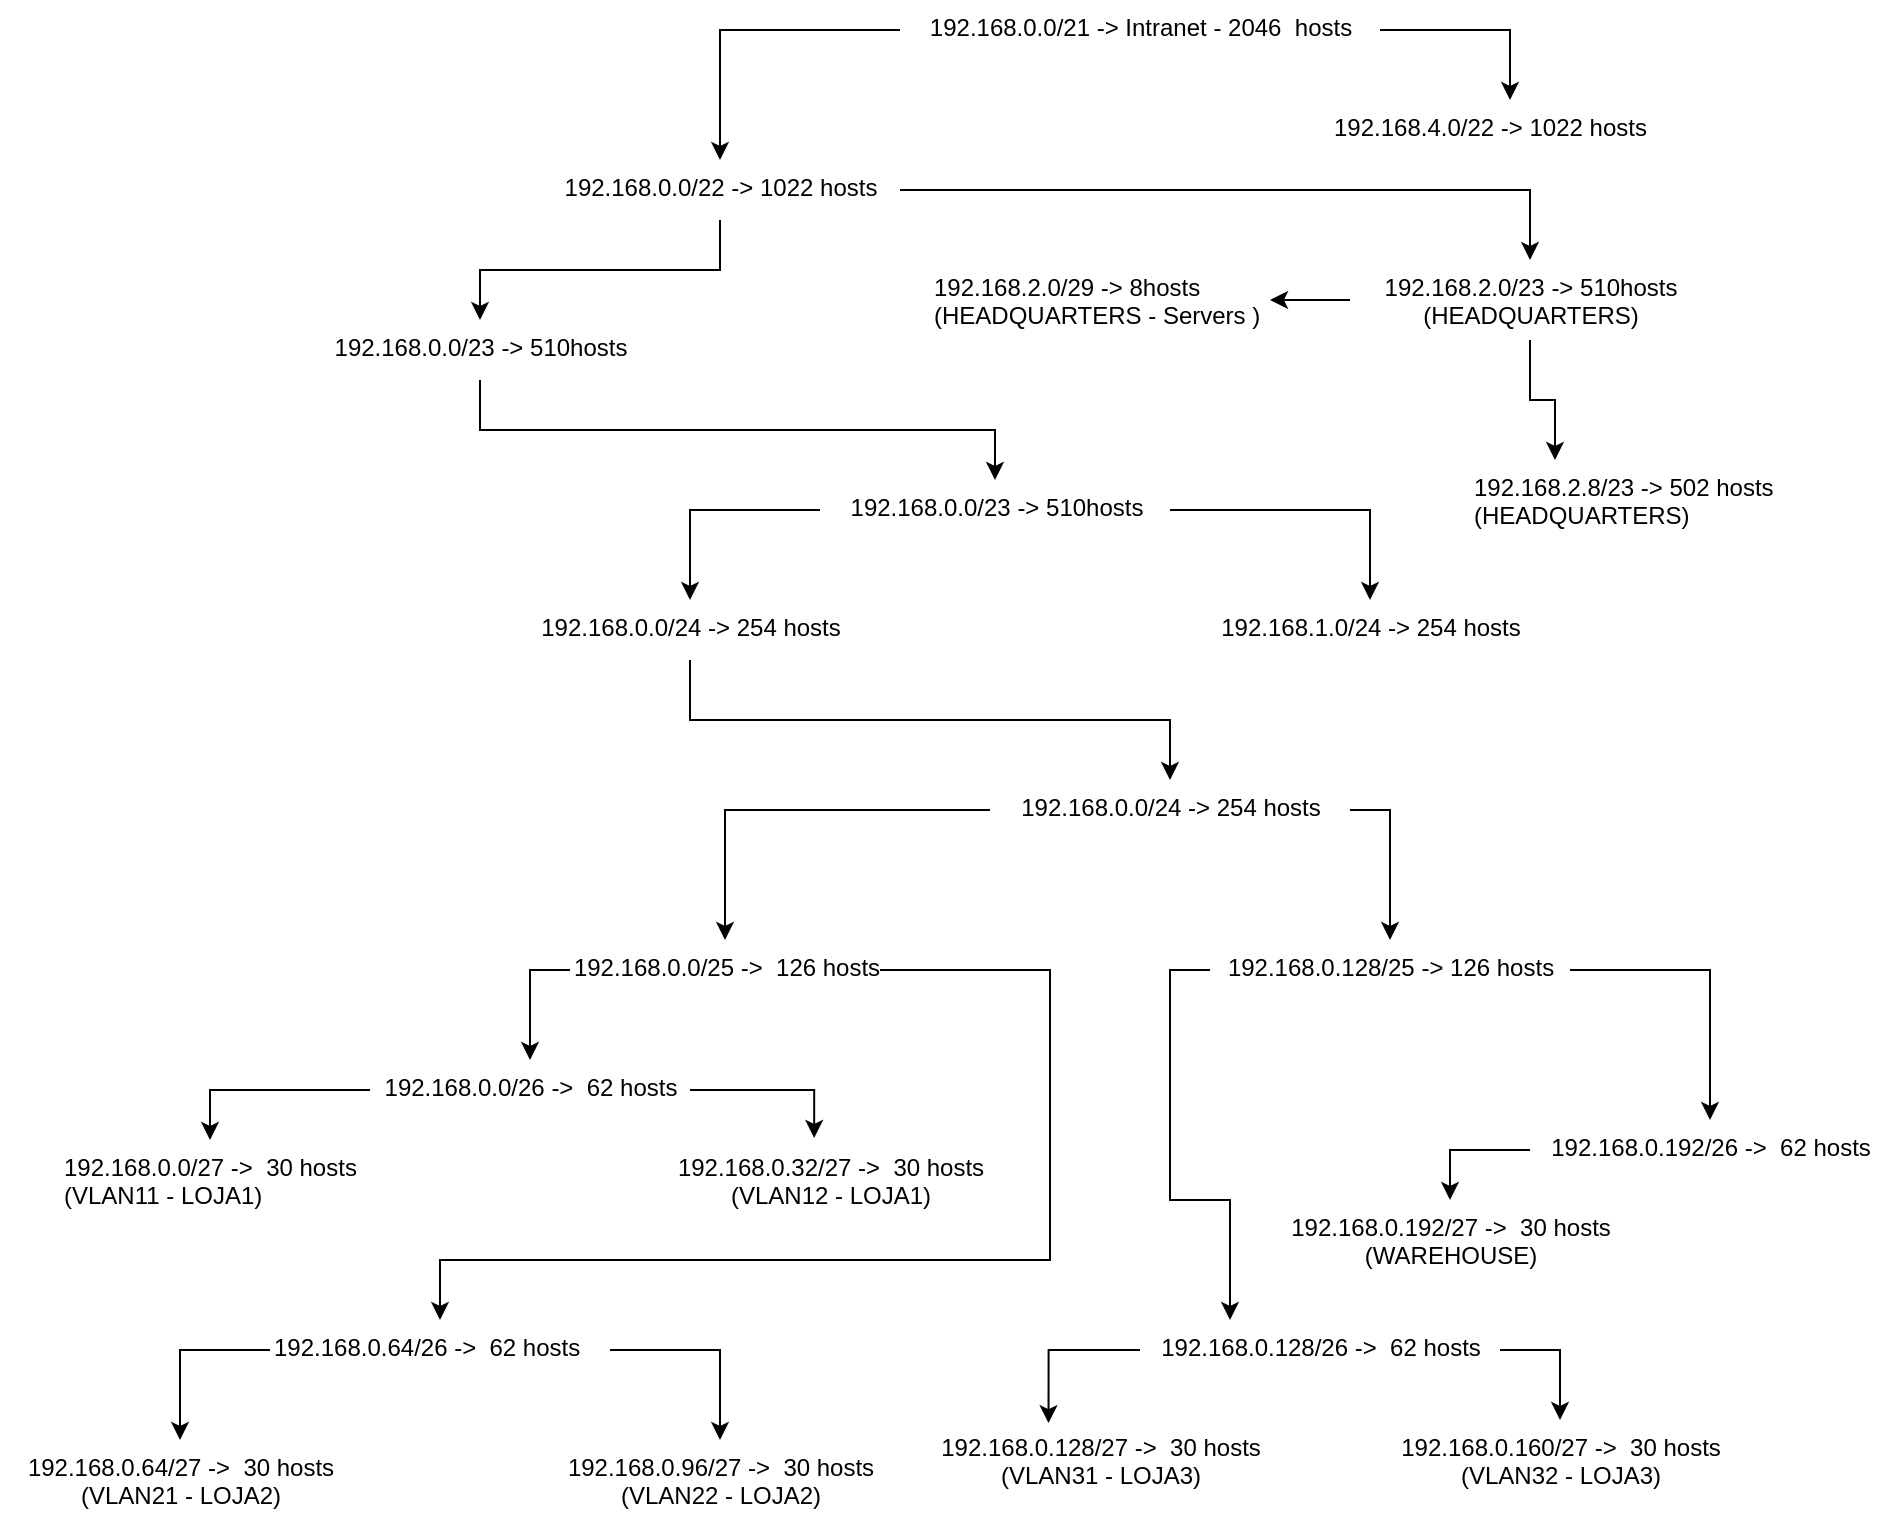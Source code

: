 <mxfile version="12.9.10" type="device"><diagram id="wgn0320J3_-GZnYqrQ6n" name="Page-1"><mxGraphModel dx="2489" dy="772" grid="1" gridSize="10" guides="1" tooltips="1" connect="1" arrows="1" fold="1" page="1" pageScale="1" pageWidth="850" pageHeight="1100" math="0" shadow="0"><root><mxCell id="0"/><mxCell id="1" parent="0"/><mxCell id="g1Eu9QvkhInnAbp2oMG0-14" style="edgeStyle=orthogonalEdgeStyle;rounded=0;orthogonalLoop=1;jettySize=auto;html=1;exitX=0;exitY=0.5;exitDx=0;exitDy=0;" parent="1" source="g1Eu9QvkhInnAbp2oMG0-1" target="g1Eu9QvkhInnAbp2oMG0-2" edge="1"><mxGeometry relative="1" as="geometry"/></mxCell><mxCell id="g1Eu9QvkhInnAbp2oMG0-15" style="edgeStyle=orthogonalEdgeStyle;rounded=0;orthogonalLoop=1;jettySize=auto;html=1;exitX=1;exitY=0.5;exitDx=0;exitDy=0;entryX=0.5;entryY=0;entryDx=0;entryDy=0;" parent="1" source="g1Eu9QvkhInnAbp2oMG0-1" target="g1Eu9QvkhInnAbp2oMG0-3" edge="1"><mxGeometry relative="1" as="geometry"/></mxCell><mxCell id="g1Eu9QvkhInnAbp2oMG0-1" value="192.168.0.0/21 -&amp;gt; Intranet - 2046&amp;nbsp; hosts" style="text;html=1;align=center;" parent="1" vertex="1"><mxGeometry x="305" width="240" height="30" as="geometry"/></mxCell><mxCell id="g1Eu9QvkhInnAbp2oMG0-16" style="edgeStyle=orthogonalEdgeStyle;rounded=0;orthogonalLoop=1;jettySize=auto;html=1;entryX=0.5;entryY=0;entryDx=0;entryDy=0;" parent="1" source="g1Eu9QvkhInnAbp2oMG0-2" edge="1" target="g1Eu9QvkhInnAbp2oMG0-4"><mxGeometry relative="1" as="geometry"><mxPoint x="80" y="150" as="targetPoint"/></mxGeometry></mxCell><mxCell id="g1Eu9QvkhInnAbp2oMG0-17" style="edgeStyle=orthogonalEdgeStyle;rounded=0;orthogonalLoop=1;jettySize=auto;html=1;exitX=1;exitY=0.5;exitDx=0;exitDy=0;entryX=0.5;entryY=0;entryDx=0;entryDy=0;" parent="1" source="g1Eu9QvkhInnAbp2oMG0-2" target="g1Eu9QvkhInnAbp2oMG0-5" edge="1"><mxGeometry relative="1" as="geometry"/></mxCell><mxCell id="g1Eu9QvkhInnAbp2oMG0-2" value="192.168.0.0/22 -&amp;gt; 1022 hosts" style="text;html=1;align=center;" parent="1" vertex="1"><mxGeometry x="125" y="80" width="180" height="30" as="geometry"/></mxCell><mxCell id="g1Eu9QvkhInnAbp2oMG0-3" value="192.168.4.0/22 -&gt; 1022 hosts" style="text;html=1;" parent="1" vertex="1"><mxGeometry x="520" y="50" width="180" height="30" as="geometry"/></mxCell><mxCell id="g1Eu9QvkhInnAbp2oMG0-18" style="edgeStyle=orthogonalEdgeStyle;rounded=0;orthogonalLoop=1;jettySize=auto;html=1;exitX=0.5;exitY=1;exitDx=0;exitDy=0;entryX=0.5;entryY=0;entryDx=0;entryDy=0;" parent="1" source="g1Eu9QvkhInnAbp2oMG0-4" target="g1Eu9QvkhInnAbp2oMG0-6" edge="1"><mxGeometry relative="1" as="geometry"/></mxCell><mxCell id="g1Eu9QvkhInnAbp2oMG0-4" value="192.168.0.0/23 -&amp;gt; 510hosts" style="text;html=1;align=center;" parent="1" vertex="1"><mxGeometry x="10" y="160" width="170" height="30" as="geometry"/></mxCell><mxCell id="q3M6HvtSHlBUnXQoupsl-4" style="edgeStyle=orthogonalEdgeStyle;rounded=0;orthogonalLoop=1;jettySize=auto;html=1;entryX=1;entryY=0.5;entryDx=0;entryDy=0;exitX=0;exitY=0.5;exitDx=0;exitDy=0;" parent="1" source="g1Eu9QvkhInnAbp2oMG0-5" edge="1" target="q3M6HvtSHlBUnXQoupsl-5"><mxGeometry relative="1" as="geometry"><mxPoint x="750" y="150" as="targetPoint"/></mxGeometry></mxCell><mxCell id="q3M6HvtSHlBUnXQoupsl-7" style="edgeStyle=orthogonalEdgeStyle;rounded=0;orthogonalLoop=1;jettySize=auto;html=1;exitX=0.5;exitY=1;exitDx=0;exitDy=0;entryX=0.25;entryY=0;entryDx=0;entryDy=0;" parent="1" source="g1Eu9QvkhInnAbp2oMG0-5" edge="1" target="q3M6HvtSHlBUnXQoupsl-8"><mxGeometry relative="1" as="geometry"><mxPoint x="710" y="240" as="targetPoint"/></mxGeometry></mxCell><mxCell id="g1Eu9QvkhInnAbp2oMG0-5" value="192.168.2.0/23 -&amp;gt; 510hosts&lt;br&gt;(HEADQUARTERS)" style="text;html=1;align=center;" parent="1" vertex="1"><mxGeometry x="530" y="130" width="180" height="40" as="geometry"/></mxCell><mxCell id="g1Eu9QvkhInnAbp2oMG0-19" style="edgeStyle=orthogonalEdgeStyle;rounded=0;orthogonalLoop=1;jettySize=auto;html=1;exitX=0;exitY=0.5;exitDx=0;exitDy=0;" parent="1" source="g1Eu9QvkhInnAbp2oMG0-6" target="g1Eu9QvkhInnAbp2oMG0-7" edge="1"><mxGeometry relative="1" as="geometry"/></mxCell><mxCell id="g1Eu9QvkhInnAbp2oMG0-21" style="edgeStyle=orthogonalEdgeStyle;rounded=0;orthogonalLoop=1;jettySize=auto;html=1;entryX=0.5;entryY=0;entryDx=0;entryDy=0;" parent="1" source="g1Eu9QvkhInnAbp2oMG0-6" target="g1Eu9QvkhInnAbp2oMG0-8" edge="1"><mxGeometry relative="1" as="geometry"/></mxCell><mxCell id="g1Eu9QvkhInnAbp2oMG0-6" value="192.168.0.0/23 -&amp;gt; 510hosts" style="text;html=1;align=center;" parent="1" vertex="1"><mxGeometry x="265" y="240" width="175" height="30" as="geometry"/></mxCell><mxCell id="g1Eu9QvkhInnAbp2oMG0-22" style="edgeStyle=orthogonalEdgeStyle;rounded=0;orthogonalLoop=1;jettySize=auto;html=1;exitX=0.5;exitY=1;exitDx=0;exitDy=0;entryX=0.5;entryY=0;entryDx=0;entryDy=0;" parent="1" source="g1Eu9QvkhInnAbp2oMG0-7" target="g1Eu9QvkhInnAbp2oMG0-9" edge="1"><mxGeometry relative="1" as="geometry"/></mxCell><mxCell id="g1Eu9QvkhInnAbp2oMG0-7" value="192.168.0.0/24 -&amp;gt; 254 hosts" style="text;html=1;align=center;" parent="1" vertex="1"><mxGeometry x="110" y="300" width="180" height="30" as="geometry"/></mxCell><mxCell id="g1Eu9QvkhInnAbp2oMG0-8" value="192.168.1.0/24 -&amp;gt; 254 hosts" style="text;html=1;align=center;" parent="1" vertex="1"><mxGeometry x="450" y="300" width="180" height="30" as="geometry"/></mxCell><mxCell id="g1Eu9QvkhInnAbp2oMG0-46" style="edgeStyle=orthogonalEdgeStyle;rounded=0;orthogonalLoop=1;jettySize=auto;html=1;entryX=0.5;entryY=0;entryDx=0;entryDy=0;" parent="1" source="g1Eu9QvkhInnAbp2oMG0-9" target="g1Eu9QvkhInnAbp2oMG0-10" edge="1"><mxGeometry relative="1" as="geometry"/></mxCell><mxCell id="g1Eu9QvkhInnAbp2oMG0-47" style="edgeStyle=orthogonalEdgeStyle;rounded=0;orthogonalLoop=1;jettySize=auto;html=1;exitX=1;exitY=0.5;exitDx=0;exitDy=0;entryX=0.5;entryY=0;entryDx=0;entryDy=0;" parent="1" source="g1Eu9QvkhInnAbp2oMG0-9" target="g1Eu9QvkhInnAbp2oMG0-11" edge="1"><mxGeometry relative="1" as="geometry"/></mxCell><mxCell id="g1Eu9QvkhInnAbp2oMG0-9" value="192.168.0.0/24 -&amp;gt; 254 hosts" style="text;html=1;align=center;" parent="1" vertex="1"><mxGeometry x="350" y="390" width="180" height="30" as="geometry"/></mxCell><mxCell id="g1Eu9QvkhInnAbp2oMG0-27" style="edgeStyle=orthogonalEdgeStyle;rounded=0;orthogonalLoop=1;jettySize=auto;html=1;exitX=1;exitY=0.5;exitDx=0;exitDy=0;entryX=0.5;entryY=0;entryDx=0;entryDy=0;" parent="1" source="g1Eu9QvkhInnAbp2oMG0-10" edge="1" target="g1Eu9QvkhInnAbp2oMG0-24"><mxGeometry relative="1" as="geometry"><mxPoint x="450" y="555" as="targetPoint"/><mxPoint x="370" y="450" as="sourcePoint"/><Array as="points"><mxPoint x="380" y="485"/><mxPoint x="380" y="630"/><mxPoint x="75" y="630"/></Array></mxGeometry></mxCell><mxCell id="g1Eu9QvkhInnAbp2oMG0-35" style="edgeStyle=orthogonalEdgeStyle;rounded=0;orthogonalLoop=1;jettySize=auto;html=1;exitX=0;exitY=0.5;exitDx=0;exitDy=0;" parent="1" source="g1Eu9QvkhInnAbp2oMG0-10" target="g1Eu9QvkhInnAbp2oMG0-23" edge="1"><mxGeometry relative="1" as="geometry"/></mxCell><mxCell id="g1Eu9QvkhInnAbp2oMG0-10" value="192.168.0.0/25 -&amp;gt;&amp;nbsp; 126 hosts" style="text;html=1;align=center;" parent="1" vertex="1"><mxGeometry x="140" y="470" width="155" height="30" as="geometry"/></mxCell><mxCell id="g1Eu9QvkhInnAbp2oMG0-53" style="edgeStyle=orthogonalEdgeStyle;rounded=0;orthogonalLoop=1;jettySize=auto;html=1;exitX=0;exitY=0.5;exitDx=0;exitDy=0;entryX=0.25;entryY=0;entryDx=0;entryDy=0;" parent="1" source="g1Eu9QvkhInnAbp2oMG0-11" target="g1Eu9QvkhInnAbp2oMG0-52" edge="1"><mxGeometry relative="1" as="geometry"><Array as="points"><mxPoint x="440" y="485"/><mxPoint x="440" y="600"/><mxPoint x="470" y="600"/></Array></mxGeometry></mxCell><mxCell id="g1Eu9QvkhInnAbp2oMG0-61" style="edgeStyle=orthogonalEdgeStyle;rounded=0;orthogonalLoop=1;jettySize=auto;html=1;exitX=1;exitY=0.5;exitDx=0;exitDy=0;" parent="1" source="g1Eu9QvkhInnAbp2oMG0-11" edge="1" target="g1Eu9QvkhInnAbp2oMG0-62"><mxGeometry relative="1" as="geometry"><mxPoint x="1859" y="550" as="targetPoint"/></mxGeometry></mxCell><mxCell id="g1Eu9QvkhInnAbp2oMG0-11" value="192.168.0.128/25 -&amp;gt; 126 hosts" style="text;html=1;align=center;" parent="1" vertex="1"><mxGeometry x="460" y="470" width="180" height="30" as="geometry"/></mxCell><mxCell id="g1Eu9QvkhInnAbp2oMG0-34" style="edgeStyle=orthogonalEdgeStyle;rounded=0;orthogonalLoop=1;jettySize=auto;html=1;exitX=1;exitY=0.5;exitDx=0;exitDy=0;entryX=0.456;entryY=-0.025;entryDx=0;entryDy=0;entryPerimeter=0;" parent="1" source="g1Eu9QvkhInnAbp2oMG0-23" target="g1Eu9QvkhInnAbp2oMG0-32" edge="1"><mxGeometry relative="1" as="geometry"/></mxCell><mxCell id="g1Eu9QvkhInnAbp2oMG0-38" style="edgeStyle=orthogonalEdgeStyle;rounded=0;orthogonalLoop=1;jettySize=auto;html=1;entryX=0.5;entryY=0;entryDx=0;entryDy=0;" parent="1" source="g1Eu9QvkhInnAbp2oMG0-23" edge="1" target="g1Eu9QvkhInnAbp2oMG0-31"><mxGeometry relative="1" as="geometry"><mxPoint x="-390" y="630" as="targetPoint"/></mxGeometry></mxCell><mxCell id="g1Eu9QvkhInnAbp2oMG0-23" value="192.168.0.0/26 -&amp;gt;&amp;nbsp; 62 hosts" style="text;html=1;align=center;" parent="1" vertex="1"><mxGeometry x="40" y="530" width="160" height="30" as="geometry"/></mxCell><mxCell id="g1Eu9QvkhInnAbp2oMG0-39" style="edgeStyle=orthogonalEdgeStyle;rounded=0;orthogonalLoop=1;jettySize=auto;html=1;exitX=0;exitY=0.5;exitDx=0;exitDy=0;entryX=0.5;entryY=0;entryDx=0;entryDy=0;" parent="1" source="g1Eu9QvkhInnAbp2oMG0-24" edge="1" target="g1Eu9QvkhInnAbp2oMG0-40"><mxGeometry relative="1" as="geometry"><mxPoint x="270" y="620" as="targetPoint"/></mxGeometry></mxCell><mxCell id="g1Eu9QvkhInnAbp2oMG0-42" style="edgeStyle=orthogonalEdgeStyle;rounded=0;orthogonalLoop=1;jettySize=auto;html=1;exitX=1;exitY=0.5;exitDx=0;exitDy=0;entryX=0.5;entryY=0;entryDx=0;entryDy=0;" parent="1" source="g1Eu9QvkhInnAbp2oMG0-24" edge="1" target="g1Eu9QvkhInnAbp2oMG0-41"><mxGeometry relative="1" as="geometry"><mxPoint x="680" y="600" as="targetPoint"/></mxGeometry></mxCell><mxCell id="g1Eu9QvkhInnAbp2oMG0-24" value="192.168.0.64/26 -&amp;gt;&amp;nbsp; 62 hosts" style="text;html=1;" parent="1" vertex="1"><mxGeometry x="-10" y="660" width="170" height="30" as="geometry"/></mxCell><mxCell id="g1Eu9QvkhInnAbp2oMG0-31" value="192.168.0.0/27 -&amp;gt;&amp;nbsp; 30 hosts&lt;br&gt;(VLAN11 - LOJA1)" style="text;html=1;" parent="1" vertex="1"><mxGeometry x="-115" y="570" width="150" height="40" as="geometry"/></mxCell><mxCell id="g1Eu9QvkhInnAbp2oMG0-32" value="192.168.0.32/27 -&amp;gt;&amp;nbsp; 30 hosts&lt;br&gt;(VLAN12 - LOJA1)" style="text;html=1;align=center;" parent="1" vertex="1"><mxGeometry x="180" y="570" width="180" height="40" as="geometry"/></mxCell><mxCell id="g1Eu9QvkhInnAbp2oMG0-40" value="192.168.0.64/27 -&amp;gt;&amp;nbsp; 30 hosts&lt;br&gt;(VLAN21 - LOJA2)" style="text;html=1;align=center;" parent="1" vertex="1"><mxGeometry x="-145" y="720" width="180" height="40" as="geometry"/></mxCell><mxCell id="g1Eu9QvkhInnAbp2oMG0-41" value="192.168.0.96/27 -&amp;gt;&amp;nbsp; 30 hosts&lt;br&gt;(VLAN22 - LOJA2)" style="text;html=1;align=center;" parent="1" vertex="1"><mxGeometry x="125" y="720" width="180" height="40" as="geometry"/></mxCell><mxCell id="g1Eu9QvkhInnAbp2oMG0-59" style="edgeStyle=orthogonalEdgeStyle;rounded=0;orthogonalLoop=1;jettySize=auto;html=1;exitX=0;exitY=0.5;exitDx=0;exitDy=0;entryX=0.357;entryY=0.039;entryDx=0;entryDy=0;entryPerimeter=0;" parent="1" source="g1Eu9QvkhInnAbp2oMG0-52" target="g1Eu9QvkhInnAbp2oMG0-54" edge="1"><mxGeometry relative="1" as="geometry"/></mxCell><mxCell id="g1Eu9QvkhInnAbp2oMG0-60" style="edgeStyle=orthogonalEdgeStyle;rounded=0;orthogonalLoop=1;jettySize=auto;html=1;entryX=0.5;entryY=0;entryDx=0;entryDy=0;exitX=1;exitY=0.5;exitDx=0;exitDy=0;" parent="1" source="g1Eu9QvkhInnAbp2oMG0-52" edge="1" target="g1Eu9QvkhInnAbp2oMG0-55"><mxGeometry relative="1" as="geometry"><mxPoint x="1300" y="610" as="targetPoint"/></mxGeometry></mxCell><mxCell id="g1Eu9QvkhInnAbp2oMG0-52" value="192.168.0.128/26 -&amp;gt;&amp;nbsp; 62 hosts" style="text;html=1;align=center;" parent="1" vertex="1"><mxGeometry x="425" y="660" width="180" height="30" as="geometry"/></mxCell><mxCell id="g1Eu9QvkhInnAbp2oMG0-54" value="192.168.0.128/27 -&amp;gt;&amp;nbsp; 30 hosts&lt;br&gt;(VLAN31 - LOJA3)" style="text;html=1;align=center;" parent="1" vertex="1"><mxGeometry x="315" y="710" width="180" height="40" as="geometry"/></mxCell><mxCell id="g1Eu9QvkhInnAbp2oMG0-55" value="192.168.0.160/27 -&amp;gt;&amp;nbsp; 30 hosts&lt;br&gt;(VLAN32 - LOJA3)" style="text;html=1;align=center;" parent="1" vertex="1"><mxGeometry x="545" y="710" width="180" height="40" as="geometry"/></mxCell><mxCell id="g1Eu9QvkhInnAbp2oMG0-63" style="edgeStyle=orthogonalEdgeStyle;rounded=0;orthogonalLoop=1;jettySize=auto;html=1;exitX=0;exitY=0.5;exitDx=0;exitDy=0;entryX=0.5;entryY=0;entryDx=0;entryDy=0;" parent="1" source="g1Eu9QvkhInnAbp2oMG0-62" edge="1" target="g1Eu9QvkhInnAbp2oMG0-64"><mxGeometry relative="1" as="geometry"><mxPoint x="1620" y="600" as="targetPoint"/></mxGeometry></mxCell><mxCell id="g1Eu9QvkhInnAbp2oMG0-62" value="192.168.0.192/26 -&amp;gt;&amp;nbsp; 62 hosts" style="text;html=1;align=center;" parent="1" vertex="1"><mxGeometry x="620" y="560" width="180" height="30" as="geometry"/></mxCell><mxCell id="g1Eu9QvkhInnAbp2oMG0-64" value="192.168.0.192/27 -&amp;gt;&amp;nbsp; 30 hosts&lt;br&gt;(WAREHOUSE)" style="text;html=1;align=center;" parent="1" vertex="1"><mxGeometry x="490" y="600" width="180" height="40" as="geometry"/></mxCell><mxCell id="q3M6HvtSHlBUnXQoupsl-5" value="&lt;span style=&quot;font-family: &amp;#34;helvetica&amp;#34; ; font-size: 12px ; font-style: normal ; font-weight: 400 ; letter-spacing: normal ; text-align: left ; text-indent: 0px ; text-transform: none ; word-spacing: 0px ; float: none ; display: inline&quot;&gt;192.168.2.0/29 -&amp;gt; 8hosts&lt;/span&gt;&lt;br style=&quot;font-family: &amp;#34;helvetica&amp;#34; ; font-size: 12px ; font-style: normal ; font-weight: 400 ; letter-spacing: normal ; text-align: left ; text-indent: 0px ; text-transform: none ; word-spacing: 0px&quot;&gt;&lt;span style=&quot;font-family: &amp;#34;helvetica&amp;#34; ; font-size: 12px ; font-style: normal ; font-weight: 400 ; letter-spacing: normal ; text-align: left ; text-indent: 0px ; text-transform: none ; word-spacing: 0px ; float: none ; display: inline&quot;&gt;(HEADQUARTERS - Servers )&lt;/span&gt;" style="text;whiteSpace=wrap;html=1;" parent="1" vertex="1"><mxGeometry x="320" y="130" width="170" height="40" as="geometry"/></mxCell><mxCell id="q3M6HvtSHlBUnXQoupsl-8" value="&lt;span style=&quot;font-family: &amp;#34;helvetica&amp;#34; ; font-size: 12px ; font-style: normal ; font-weight: 400 ; letter-spacing: normal ; text-align: left ; text-indent: 0px ; text-transform: none ; word-spacing: 0px ; float: none ; display: inline&quot;&gt;192.168.2.8/23 -&amp;gt; 502 hosts&lt;/span&gt;&lt;br style=&quot;font-family: &amp;#34;helvetica&amp;#34; ; font-size: 12px ; font-style: normal ; font-weight: 400 ; letter-spacing: normal ; text-align: left ; text-indent: 0px ; text-transform: none ; word-spacing: 0px&quot;&gt;&lt;span style=&quot;font-family: &amp;#34;helvetica&amp;#34; ; font-size: 12px ; font-style: normal ; font-weight: 400 ; letter-spacing: normal ; text-align: left ; text-indent: 0px ; text-transform: none ; word-spacing: 0px ; float: none ; display: inline&quot;&gt;(HEADQUARTERS)&lt;/span&gt;" style="text;whiteSpace=wrap;html=1;" parent="1" vertex="1"><mxGeometry x="590" y="230" width="170" height="40" as="geometry"/></mxCell><mxCell id="zabUQPsfS557i6r0QV1C-3" style="edgeStyle=orthogonalEdgeStyle;rounded=0;orthogonalLoop=1;jettySize=auto;html=1;exitX=0.5;exitY=1;exitDx=0;exitDy=0;" edge="1" parent="1" source="g1Eu9QvkhInnAbp2oMG0-5" target="g1Eu9QvkhInnAbp2oMG0-5"><mxGeometry relative="1" as="geometry"/></mxCell><mxCell id="zabUQPsfS557i6r0QV1C-6" style="edgeStyle=orthogonalEdgeStyle;rounded=0;orthogonalLoop=1;jettySize=auto;html=1;exitX=0.5;exitY=1;exitDx=0;exitDy=0;" edge="1" parent="1" source="g1Eu9QvkhInnAbp2oMG0-52" target="g1Eu9QvkhInnAbp2oMG0-52"><mxGeometry relative="1" as="geometry"/></mxCell></root></mxGraphModel></diagram></mxfile>